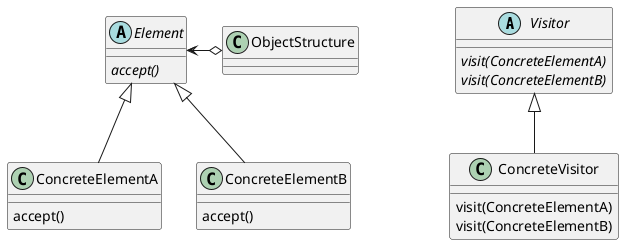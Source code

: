 @startuml Visitor pattern

abstract Visitor {
  {abstract} visit(ConcreteElementA)
  {abstract} visit(ConcreteElementB)
}

class ConcreteVisitor {
  visit(ConcreteElementA)
  visit(ConcreteElementB)
}
ConcreteVisitor -up-|> Visitor

abstract Element {
  {abstract} accept()
}

class ConcreteElementA {
  accept()
}

class ConcreteElementB {
  accept()
}

class ObjectStructure

ConcreteElementA -up-|> Element
ConcreteElementB -up-|> Element
ObjectStructure o-left-> Element

@enduml
